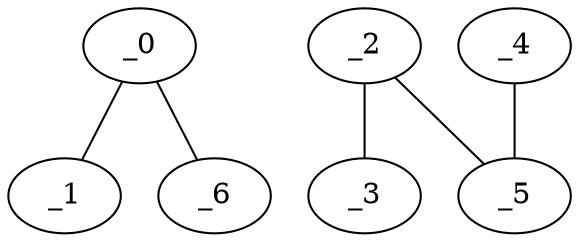 graph HP1_0016 {
	_0	 [x="0.96",
		y="2.86"];
	_1	 [x="1.10759",
		y="-0.0582171"];
	_0 -- _1;
	_6	 [x="1.50535",
		y="1.9792"];
	_0 -- _6;
	_2	 [x="2.01787",
		y="0.145319"];
	_3	 [x="1.65899",
		y="2.679"];
	_2 -- _3;
	_5	 [x="2.20391",
		y="1.49827"];
	_2 -- _5;
	_4	 [x="0.73456",
		y="1.99187"];
	_4 -- _5;
}
